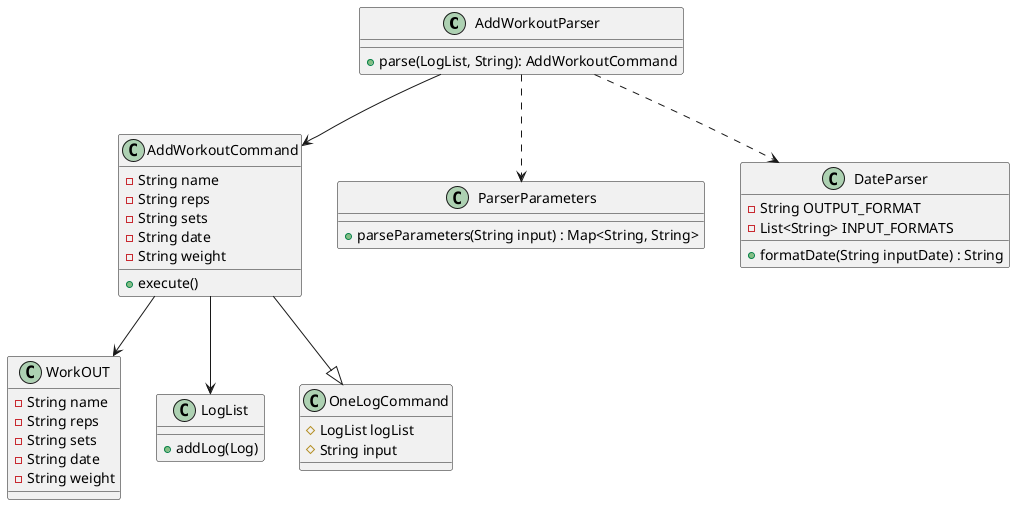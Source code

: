 @startuml

class AddWorkoutParser {
    +parse(LogList, String): AddWorkoutCommand
}

class AddWorkoutCommand {
    - String name
    - String reps
    - String sets
    - String date
    - String weight
    + execute()
}

class WorkOUT {
    - String name
    - String reps
    - String sets
    - String date
    - String weight
}

class LogList {
    + addLog(Log)
}

class OneLogCommand {
    # LogList logList
    # String input
}

class ParserParameters{
 + parseParameters(String input) : Map<String, String>
}

class DateParser{
  -  String OUTPUT_FORMAT
  - List<String> INPUT_FORMATS

  + formatDate(String inputDate) : String
}

AddWorkoutParser --> AddWorkoutCommand
AddWorkoutCommand --|> OneLogCommand
AddWorkoutCommand --> WorkOUT
AddWorkoutCommand --> LogList
AddWorkoutParser ..> ParserParameters
AddWorkoutParser ..> DateParser

@enduml


